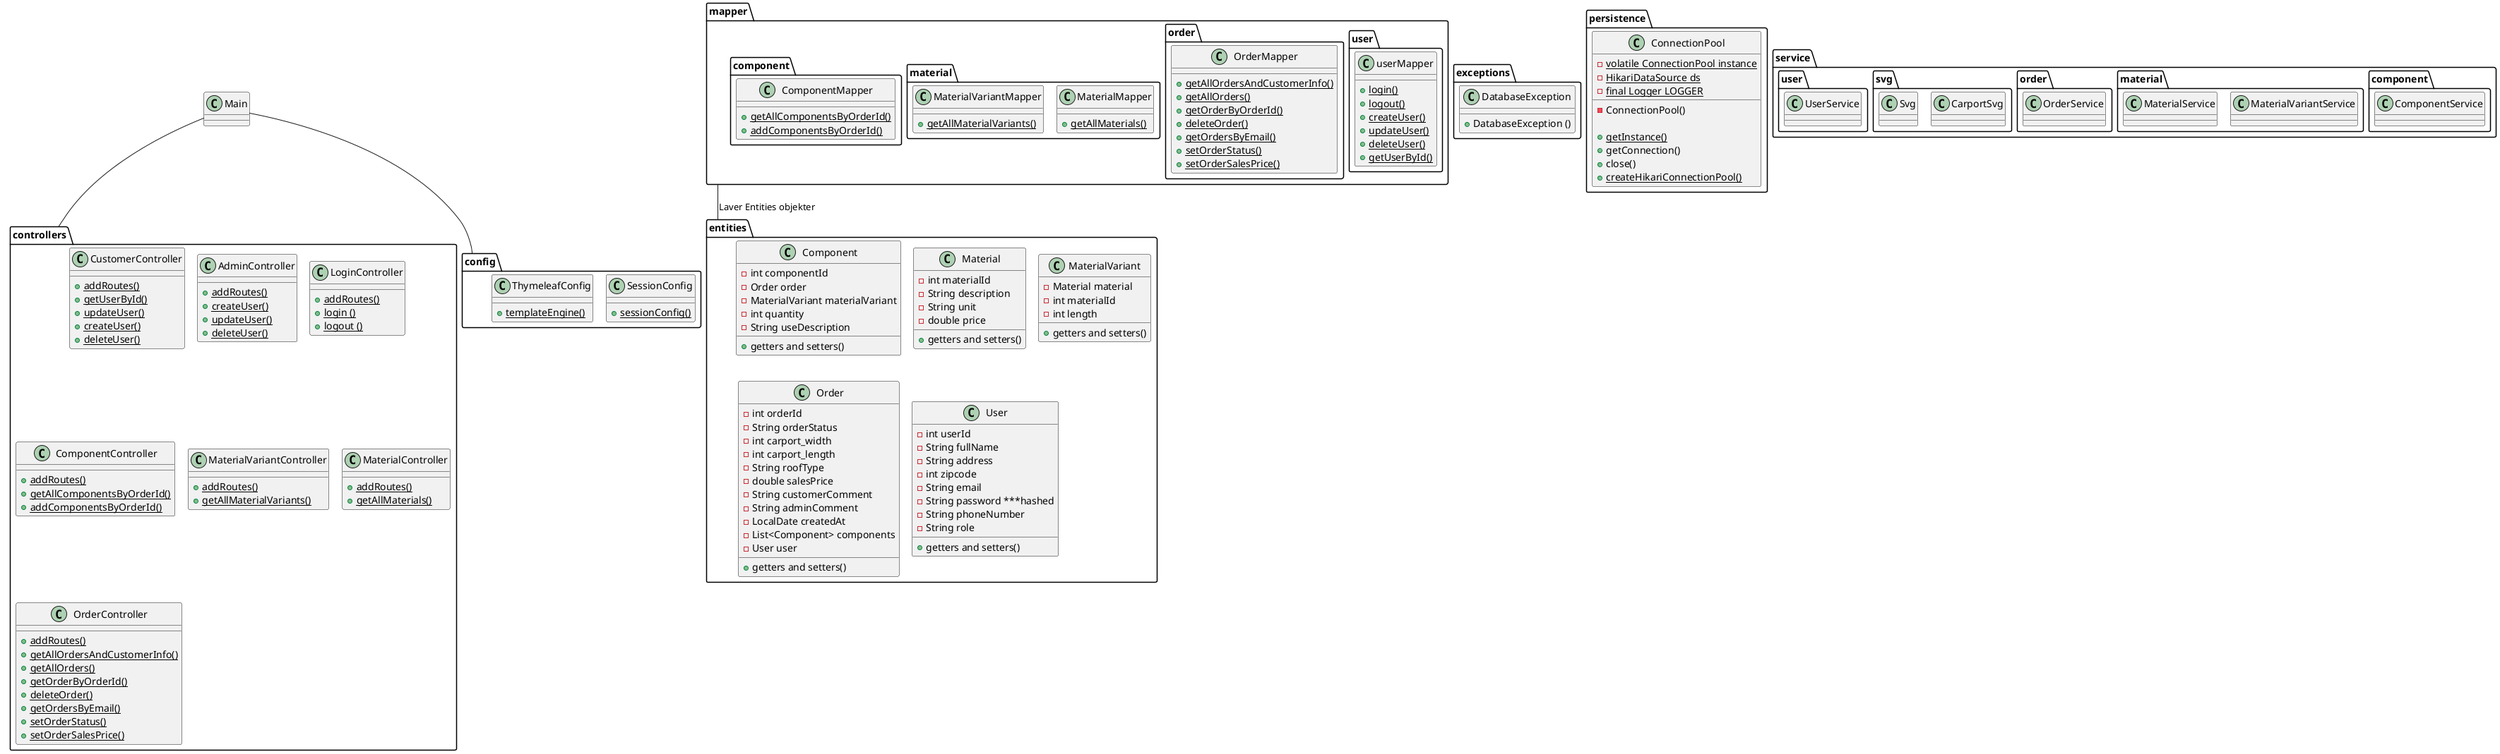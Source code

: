 @startuml
'https://plantuml.com/sequence-diagram
!pragma layout smetana

class Main {
}


package "config"{

 class SessionConfig {
     + {static} sessionConfig()
     }
 class ThymeleafConfig{
    + {static} templateEngine()
    }
}

package "controllers"{

class CustomerController {
+ {static} addRoutes()
+ {static} getUserById()
+ {static} updateUser()
+ {static} createUser()
+ {static} deleteUser()
}

class AdminController {
+ {static} addRoutes()
+ {static} createUser()
+ {static} updateUser()
+ {static} deleteUser()
}

class LoginController {
+ {static} addRoutes()
+ {static} login ()
+ {static} logout ()
}

class ComponentController {
+ {static} addRoutes()
+ {static} getAllComponentsByOrderId()
+ {static} addComponentsByOrderId()
}

class MaterialVariantController {
+ {static} addRoutes()
+ {static} getAllMaterialVariants()
}

class MaterialController {
+ {static} addRoutes()
+ {static} getAllMaterials()
}

class OrderController {
+ {static} addRoutes()
+ {static} getAllOrdersAndCustomerInfo()
+ {static} getAllOrders()
+ {static} getOrderByOrderId()
+ {static} deleteOrder()
+ {static} getOrdersByEmail()
+ {static} setOrderStatus()
+ {static} setOrderSalesPrice()
}
}

package "entities"{
class Component {
- int componentId
- Order order
- MaterialVariant materialVariant
- int quantity
- String useDescription

+ getters and setters()
}

class Material {
- int materialId
- String description
- String unit
- double price

+ getters and setters()
}

class MaterialVariant {
- Material material
- int materialId
- int length

+ getters and setters()
}

class Order {
- int orderId
- String orderStatus
- int carport_width
- int carport_length
- String roofType
- double salesPrice
- String customerComment
- String adminComment
- LocalDate createdAt
- List<Component> components
- User user

+ getters and setters()
}

class User {
- int userId
- String fullName
- String address
- int zipcode
- String email
- String password ***hashed
- String phoneNumber
- String role

+ getters and setters()
}


}

package "exceptions"{
     class DatabaseException {
     + DatabaseException ()
      }
}


package "mapper"{

package "user" {
class userMapper {
+ {static} login()
+ {static} logout()
+ {static} createUser()
+ {static} updateUser()
+ {static} deleteUser()
+ {static} getUserById()
}
}

package "order" {
class OrderMapper {
 + {static} getAllOrdersAndCustomerInfo()
 + {static} getAllOrders()
 + {static} getOrderByOrderId()
 + {static} deleteOrder()
 + {static} getOrdersByEmail()
 + {static} setOrderStatus()
 + {static} setOrderSalesPrice()
}
}

package "material" {
class MaterialMapper {
+ {static} getAllMaterials()
}

class MaterialVariantMapper {
+ {static} getAllMaterialVariants()
}
}

package "component" {
class ComponentMapper {
+ {static} getAllComponentsByOrderId()
+ {static} addComponentsByOrderId()
}
}
}




package "persistence"{
 class ConnectionPool {
- {static} volatile ConnectionPool instance
- {static} HikariDataSource ds
- {static} final Logger LOGGER

- ConnectionPool()

+ {static} getInstance()
+ getConnection()
+ close()
+ {static} createHikariConnectionPool()
}
}





package "service"{

package "component" {
class ComponentService {
}

}

package "material" {
class MaterialVariantService {
}

class MaterialService {
}

}

package "order" {
class OrderService {

}
}

package "svg" {
class CarportSvg {
}

class Svg {
}
}

package "user" {
class UserService {
}
}

}

Main -- "controllers"
Main -- "config"

"mapper" -- "entities": Laver Entities objekter


'Entitet relationer




@enduml

implements ..|>
extends <|-- (is-a)
composition *-- (must-have)
Aggregation o-- (can-have)
Associering <--
